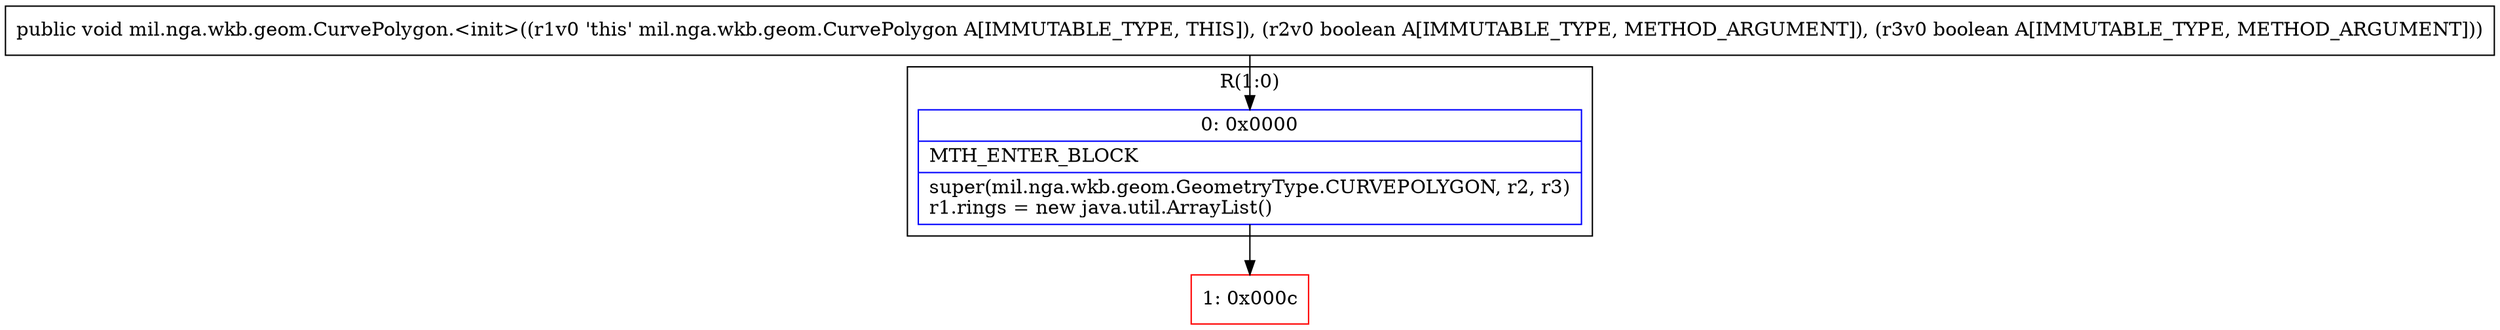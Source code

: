 digraph "CFG formil.nga.wkb.geom.CurvePolygon.\<init\>(ZZ)V" {
subgraph cluster_Region_10397072 {
label = "R(1:0)";
node [shape=record,color=blue];
Node_0 [shape=record,label="{0\:\ 0x0000|MTH_ENTER_BLOCK\l|super(mil.nga.wkb.geom.GeometryType.CURVEPOLYGON, r2, r3)\lr1.rings = new java.util.ArrayList()\l}"];
}
Node_1 [shape=record,color=red,label="{1\:\ 0x000c}"];
MethodNode[shape=record,label="{public void mil.nga.wkb.geom.CurvePolygon.\<init\>((r1v0 'this' mil.nga.wkb.geom.CurvePolygon A[IMMUTABLE_TYPE, THIS]), (r2v0 boolean A[IMMUTABLE_TYPE, METHOD_ARGUMENT]), (r3v0 boolean A[IMMUTABLE_TYPE, METHOD_ARGUMENT])) }"];
MethodNode -> Node_0;
Node_0 -> Node_1;
}

